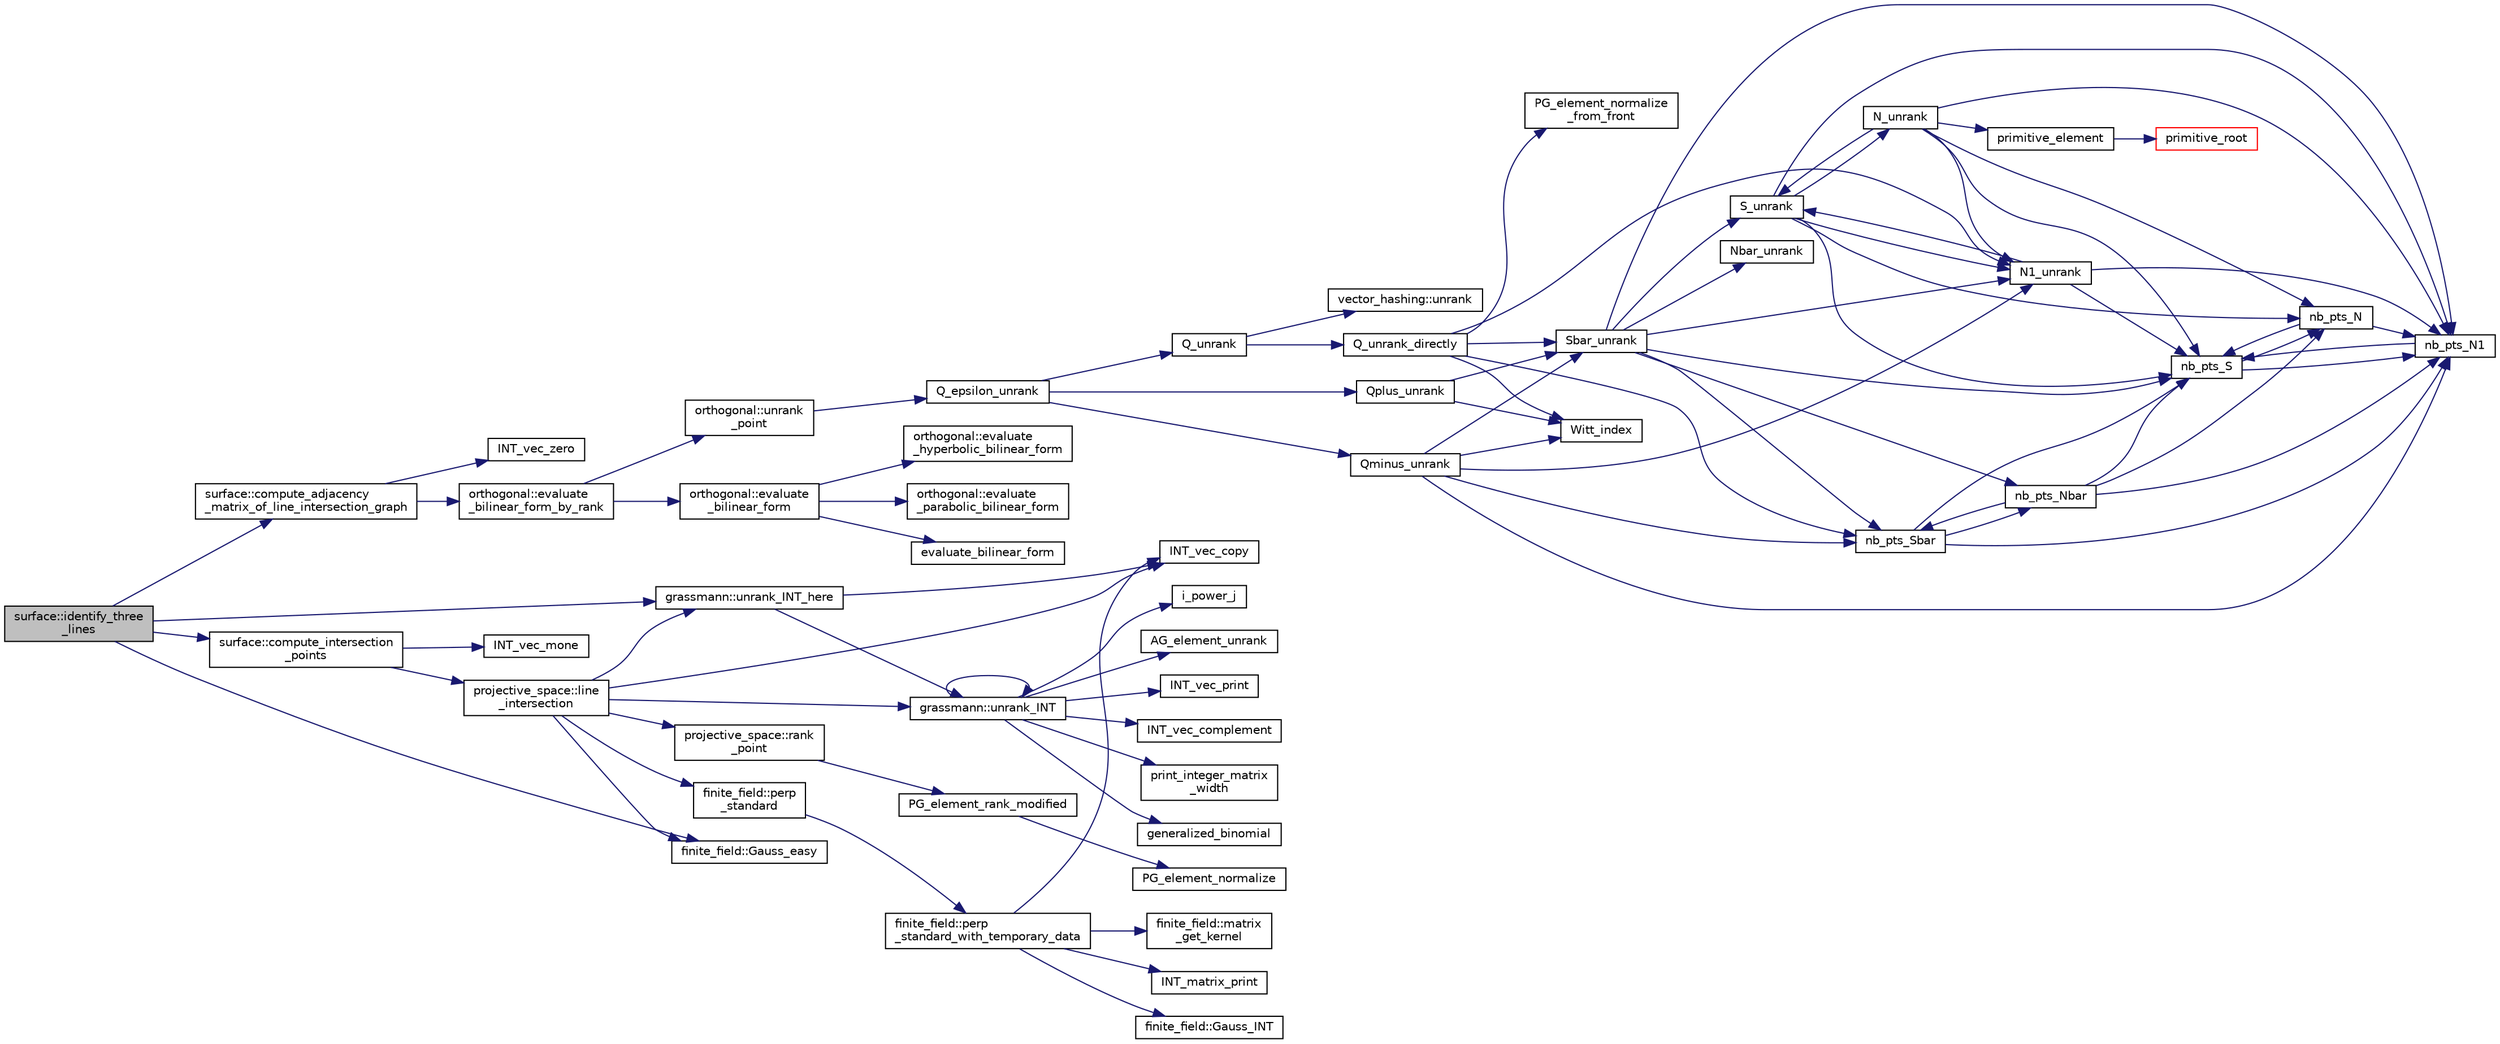 digraph "surface::identify_three_lines"
{
  edge [fontname="Helvetica",fontsize="10",labelfontname="Helvetica",labelfontsize="10"];
  node [fontname="Helvetica",fontsize="10",shape=record];
  rankdir="LR";
  Node2501 [label="surface::identify_three\l_lines",height=0.2,width=0.4,color="black", fillcolor="grey75", style="filled", fontcolor="black"];
  Node2501 -> Node2502 [color="midnightblue",fontsize="10",style="solid",fontname="Helvetica"];
  Node2502 [label="surface::compute_adjacency\l_matrix_of_line_intersection_graph",height=0.2,width=0.4,color="black", fillcolor="white", style="filled",URL="$d5/d88/classsurface.html#ac5787faa49029a5d56971271bb59f9f1"];
  Node2502 -> Node2503 [color="midnightblue",fontsize="10",style="solid",fontname="Helvetica"];
  Node2503 [label="INT_vec_zero",height=0.2,width=0.4,color="black", fillcolor="white", style="filled",URL="$df/dbf/sajeeb_8_c.html#aa8c9c7977203577026080f546fe4980f"];
  Node2502 -> Node2504 [color="midnightblue",fontsize="10",style="solid",fontname="Helvetica"];
  Node2504 [label="orthogonal::evaluate\l_bilinear_form_by_rank",height=0.2,width=0.4,color="black", fillcolor="white", style="filled",URL="$d7/daa/classorthogonal.html#ab4f6117f55f6fbd0fb2bd8b4c8d981bf"];
  Node2504 -> Node2505 [color="midnightblue",fontsize="10",style="solid",fontname="Helvetica"];
  Node2505 [label="orthogonal::unrank\l_point",height=0.2,width=0.4,color="black", fillcolor="white", style="filled",URL="$d7/daa/classorthogonal.html#ab655117100f7c66c19817b84ac5ac0a0"];
  Node2505 -> Node2506 [color="midnightblue",fontsize="10",style="solid",fontname="Helvetica"];
  Node2506 [label="Q_epsilon_unrank",height=0.2,width=0.4,color="black", fillcolor="white", style="filled",URL="$d4/d67/geometry_8h.html#af162c4d30d4a6528299e37551c353e7b"];
  Node2506 -> Node2507 [color="midnightblue",fontsize="10",style="solid",fontname="Helvetica"];
  Node2507 [label="Q_unrank",height=0.2,width=0.4,color="black", fillcolor="white", style="filled",URL="$db/da0/lib_2foundations_2geometry_2orthogonal__points_8_c.html#a6d02923d5b54ef796934e753e6f5b65b"];
  Node2507 -> Node2508 [color="midnightblue",fontsize="10",style="solid",fontname="Helvetica"];
  Node2508 [label="vector_hashing::unrank",height=0.2,width=0.4,color="black", fillcolor="white", style="filled",URL="$d8/daa/classvector__hashing.html#abbebd3a96a6d27a34b9b49af99e2ed3d"];
  Node2507 -> Node2509 [color="midnightblue",fontsize="10",style="solid",fontname="Helvetica"];
  Node2509 [label="Q_unrank_directly",height=0.2,width=0.4,color="black", fillcolor="white", style="filled",URL="$db/da0/lib_2foundations_2geometry_2orthogonal__points_8_c.html#a105e7e72249e78fcf0785c69099d90ce"];
  Node2509 -> Node2510 [color="midnightblue",fontsize="10",style="solid",fontname="Helvetica"];
  Node2510 [label="Witt_index",height=0.2,width=0.4,color="black", fillcolor="white", style="filled",URL="$db/da0/lib_2foundations_2geometry_2orthogonal__points_8_c.html#ab3483ecb9859a6758f82b5327da50534"];
  Node2509 -> Node2511 [color="midnightblue",fontsize="10",style="solid",fontname="Helvetica"];
  Node2511 [label="nb_pts_Sbar",height=0.2,width=0.4,color="black", fillcolor="white", style="filled",URL="$db/da0/lib_2foundations_2geometry_2orthogonal__points_8_c.html#a986dda26505c9934c771578b084f67cc"];
  Node2511 -> Node2512 [color="midnightblue",fontsize="10",style="solid",fontname="Helvetica"];
  Node2512 [label="nb_pts_S",height=0.2,width=0.4,color="black", fillcolor="white", style="filled",URL="$db/da0/lib_2foundations_2geometry_2orthogonal__points_8_c.html#a9bc3dec6e722644d182738102c3e04f3"];
  Node2512 -> Node2513 [color="midnightblue",fontsize="10",style="solid",fontname="Helvetica"];
  Node2513 [label="nb_pts_N",height=0.2,width=0.4,color="black", fillcolor="white", style="filled",URL="$db/da0/lib_2foundations_2geometry_2orthogonal__points_8_c.html#a93e16898c27b1d1c0a6405a7b0615ba6"];
  Node2513 -> Node2512 [color="midnightblue",fontsize="10",style="solid",fontname="Helvetica"];
  Node2513 -> Node2514 [color="midnightblue",fontsize="10",style="solid",fontname="Helvetica"];
  Node2514 [label="nb_pts_N1",height=0.2,width=0.4,color="black", fillcolor="white", style="filled",URL="$db/da0/lib_2foundations_2geometry_2orthogonal__points_8_c.html#ae0f2e1c76523db67b4ec9629ccc35bc6"];
  Node2514 -> Node2512 [color="midnightblue",fontsize="10",style="solid",fontname="Helvetica"];
  Node2512 -> Node2514 [color="midnightblue",fontsize="10",style="solid",fontname="Helvetica"];
  Node2511 -> Node2515 [color="midnightblue",fontsize="10",style="solid",fontname="Helvetica"];
  Node2515 [label="nb_pts_Nbar",height=0.2,width=0.4,color="black", fillcolor="white", style="filled",URL="$db/da0/lib_2foundations_2geometry_2orthogonal__points_8_c.html#a51b4684a176c6841fd3cd6c34c684c2c"];
  Node2515 -> Node2511 [color="midnightblue",fontsize="10",style="solid",fontname="Helvetica"];
  Node2515 -> Node2513 [color="midnightblue",fontsize="10",style="solid",fontname="Helvetica"];
  Node2515 -> Node2512 [color="midnightblue",fontsize="10",style="solid",fontname="Helvetica"];
  Node2515 -> Node2514 [color="midnightblue",fontsize="10",style="solid",fontname="Helvetica"];
  Node2511 -> Node2514 [color="midnightblue",fontsize="10",style="solid",fontname="Helvetica"];
  Node2509 -> Node2516 [color="midnightblue",fontsize="10",style="solid",fontname="Helvetica"];
  Node2516 [label="Sbar_unrank",height=0.2,width=0.4,color="black", fillcolor="white", style="filled",URL="$db/da0/lib_2foundations_2geometry_2orthogonal__points_8_c.html#a65d9b9ccfff12dd92f4f4e8360701c98"];
  Node2516 -> Node2511 [color="midnightblue",fontsize="10",style="solid",fontname="Helvetica"];
  Node2516 -> Node2512 [color="midnightblue",fontsize="10",style="solid",fontname="Helvetica"];
  Node2516 -> Node2517 [color="midnightblue",fontsize="10",style="solid",fontname="Helvetica"];
  Node2517 [label="S_unrank",height=0.2,width=0.4,color="black", fillcolor="white", style="filled",URL="$db/da0/lib_2foundations_2geometry_2orthogonal__points_8_c.html#a18964a35af25f1b4a85f4eaeb1543d92"];
  Node2517 -> Node2512 [color="midnightblue",fontsize="10",style="solid",fontname="Helvetica"];
  Node2517 -> Node2513 [color="midnightblue",fontsize="10",style="solid",fontname="Helvetica"];
  Node2517 -> Node2514 [color="midnightblue",fontsize="10",style="solid",fontname="Helvetica"];
  Node2517 -> Node2518 [color="midnightblue",fontsize="10",style="solid",fontname="Helvetica"];
  Node2518 [label="N_unrank",height=0.2,width=0.4,color="black", fillcolor="white", style="filled",URL="$db/da0/lib_2foundations_2geometry_2orthogonal__points_8_c.html#ab79724bd19da3bc1b383550113f9d7aa"];
  Node2518 -> Node2512 [color="midnightblue",fontsize="10",style="solid",fontname="Helvetica"];
  Node2518 -> Node2513 [color="midnightblue",fontsize="10",style="solid",fontname="Helvetica"];
  Node2518 -> Node2517 [color="midnightblue",fontsize="10",style="solid",fontname="Helvetica"];
  Node2518 -> Node2514 [color="midnightblue",fontsize="10",style="solid",fontname="Helvetica"];
  Node2518 -> Node2519 [color="midnightblue",fontsize="10",style="solid",fontname="Helvetica"];
  Node2519 [label="N1_unrank",height=0.2,width=0.4,color="black", fillcolor="white", style="filled",URL="$db/da0/lib_2foundations_2geometry_2orthogonal__points_8_c.html#aa9427e27f7f207c1baff3a34cc5d78cf"];
  Node2519 -> Node2512 [color="midnightblue",fontsize="10",style="solid",fontname="Helvetica"];
  Node2519 -> Node2514 [color="midnightblue",fontsize="10",style="solid",fontname="Helvetica"];
  Node2519 -> Node2517 [color="midnightblue",fontsize="10",style="solid",fontname="Helvetica"];
  Node2518 -> Node2520 [color="midnightblue",fontsize="10",style="solid",fontname="Helvetica"];
  Node2520 [label="primitive_element",height=0.2,width=0.4,color="black", fillcolor="white", style="filled",URL="$db/da0/lib_2foundations_2geometry_2orthogonal__points_8_c.html#a97350390ec02c8cd9f54751708e28768"];
  Node2520 -> Node2521 [color="midnightblue",fontsize="10",style="solid",fontname="Helvetica"];
  Node2521 [label="primitive_root",height=0.2,width=0.4,color="red", fillcolor="white", style="filled",URL="$de/dc5/algebra__and__number__theory_8h.html#a0b6f7619d12ff2c4e60b852b820b0972"];
  Node2517 -> Node2519 [color="midnightblue",fontsize="10",style="solid",fontname="Helvetica"];
  Node2516 -> Node2515 [color="midnightblue",fontsize="10",style="solid",fontname="Helvetica"];
  Node2516 -> Node2514 [color="midnightblue",fontsize="10",style="solid",fontname="Helvetica"];
  Node2516 -> Node2523 [color="midnightblue",fontsize="10",style="solid",fontname="Helvetica"];
  Node2523 [label="Nbar_unrank",height=0.2,width=0.4,color="black", fillcolor="white", style="filled",URL="$db/da0/lib_2foundations_2geometry_2orthogonal__points_8_c.html#ad641d8fb061c898a2c18266e263fb278"];
  Node2516 -> Node2519 [color="midnightblue",fontsize="10",style="solid",fontname="Helvetica"];
  Node2509 -> Node2524 [color="midnightblue",fontsize="10",style="solid",fontname="Helvetica"];
  Node2524 [label="PG_element_normalize\l_from_front",height=0.2,width=0.4,color="black", fillcolor="white", style="filled",URL="$d4/d67/geometry_8h.html#af675caf5f9975573455c8d93cb56bf95"];
  Node2509 -> Node2519 [color="midnightblue",fontsize="10",style="solid",fontname="Helvetica"];
  Node2506 -> Node2525 [color="midnightblue",fontsize="10",style="solid",fontname="Helvetica"];
  Node2525 [label="Qplus_unrank",height=0.2,width=0.4,color="black", fillcolor="white", style="filled",URL="$db/da0/lib_2foundations_2geometry_2orthogonal__points_8_c.html#ad50512edd586919700e033744b4a03c8"];
  Node2525 -> Node2510 [color="midnightblue",fontsize="10",style="solid",fontname="Helvetica"];
  Node2525 -> Node2516 [color="midnightblue",fontsize="10",style="solid",fontname="Helvetica"];
  Node2506 -> Node2526 [color="midnightblue",fontsize="10",style="solid",fontname="Helvetica"];
  Node2526 [label="Qminus_unrank",height=0.2,width=0.4,color="black", fillcolor="white", style="filled",URL="$db/da0/lib_2foundations_2geometry_2orthogonal__points_8_c.html#ac2dd18f435ab479095b836a483c12c7d"];
  Node2526 -> Node2510 [color="midnightblue",fontsize="10",style="solid",fontname="Helvetica"];
  Node2526 -> Node2511 [color="midnightblue",fontsize="10",style="solid",fontname="Helvetica"];
  Node2526 -> Node2516 [color="midnightblue",fontsize="10",style="solid",fontname="Helvetica"];
  Node2526 -> Node2514 [color="midnightblue",fontsize="10",style="solid",fontname="Helvetica"];
  Node2526 -> Node2519 [color="midnightblue",fontsize="10",style="solid",fontname="Helvetica"];
  Node2504 -> Node2527 [color="midnightblue",fontsize="10",style="solid",fontname="Helvetica"];
  Node2527 [label="orthogonal::evaluate\l_bilinear_form",height=0.2,width=0.4,color="black", fillcolor="white", style="filled",URL="$d7/daa/classorthogonal.html#a1cb22ce04ab60e22852f610ec3fe5c98"];
  Node2527 -> Node2528 [color="midnightblue",fontsize="10",style="solid",fontname="Helvetica"];
  Node2528 [label="orthogonal::evaluate\l_hyperbolic_bilinear_form",height=0.2,width=0.4,color="black", fillcolor="white", style="filled",URL="$d7/daa/classorthogonal.html#a839dc01b1c59a23b054ccf70c00cc9c9"];
  Node2527 -> Node2529 [color="midnightblue",fontsize="10",style="solid",fontname="Helvetica"];
  Node2529 [label="orthogonal::evaluate\l_parabolic_bilinear_form",height=0.2,width=0.4,color="black", fillcolor="white", style="filled",URL="$d7/daa/classorthogonal.html#a8ee79da4c853cd384a0028cbebbbe0ee"];
  Node2527 -> Node2530 [color="midnightblue",fontsize="10",style="solid",fontname="Helvetica"];
  Node2530 [label="evaluate_bilinear_form",height=0.2,width=0.4,color="black", fillcolor="white", style="filled",URL="$d4/d67/geometry_8h.html#ab6f6bfa144b4d2700e3ed27497d83d5f"];
  Node2501 -> Node2531 [color="midnightblue",fontsize="10",style="solid",fontname="Helvetica"];
  Node2531 [label="surface::compute_intersection\l_points",height=0.2,width=0.4,color="black", fillcolor="white", style="filled",URL="$d5/d88/classsurface.html#a496b99c021b2546b0e610105d56bb549"];
  Node2531 -> Node2532 [color="midnightblue",fontsize="10",style="solid",fontname="Helvetica"];
  Node2532 [label="INT_vec_mone",height=0.2,width=0.4,color="black", fillcolor="white", style="filled",URL="$d5/db4/io__and__os_8h.html#a397bea975fe57fe81385ba156e33cfae"];
  Node2531 -> Node2533 [color="midnightblue",fontsize="10",style="solid",fontname="Helvetica"];
  Node2533 [label="projective_space::line\l_intersection",height=0.2,width=0.4,color="black", fillcolor="white", style="filled",URL="$d2/d17/classprojective__space.html#addb4eb5baf4a1396e1b3f490bc5e7b9b"];
  Node2533 -> Node2534 [color="midnightblue",fontsize="10",style="solid",fontname="Helvetica"];
  Node2534 [label="grassmann::unrank_INT",height=0.2,width=0.4,color="black", fillcolor="white", style="filled",URL="$df/d02/classgrassmann.html#a32079405b95a6da2ba1420567d762d64"];
  Node2534 -> Node2535 [color="midnightblue",fontsize="10",style="solid",fontname="Helvetica"];
  Node2535 [label="generalized_binomial",height=0.2,width=0.4,color="black", fillcolor="white", style="filled",URL="$d2/d7c/combinatorics_8_c.html#a24762dc22e45175d18ec1ec1d2556ae8"];
  Node2534 -> Node2536 [color="midnightblue",fontsize="10",style="solid",fontname="Helvetica"];
  Node2536 [label="i_power_j",height=0.2,width=0.4,color="black", fillcolor="white", style="filled",URL="$de/dc5/algebra__and__number__theory_8h.html#a39b321523e8957d701618bb5cac542b5"];
  Node2534 -> Node2537 [color="midnightblue",fontsize="10",style="solid",fontname="Helvetica"];
  Node2537 [label="AG_element_unrank",height=0.2,width=0.4,color="black", fillcolor="white", style="filled",URL="$d4/d67/geometry_8h.html#a4a33b86c87b2879b97cfa1327abe2885"];
  Node2534 -> Node2538 [color="midnightblue",fontsize="10",style="solid",fontname="Helvetica"];
  Node2538 [label="INT_vec_print",height=0.2,width=0.4,color="black", fillcolor="white", style="filled",URL="$df/dbf/sajeeb_8_c.html#a79a5901af0b47dd0d694109543c027fe"];
  Node2534 -> Node2534 [color="midnightblue",fontsize="10",style="solid",fontname="Helvetica"];
  Node2534 -> Node2539 [color="midnightblue",fontsize="10",style="solid",fontname="Helvetica"];
  Node2539 [label="INT_vec_complement",height=0.2,width=0.4,color="black", fillcolor="white", style="filled",URL="$d5/db4/io__and__os_8h.html#a2a0a724647575fcd3090c763985eb81a"];
  Node2534 -> Node2540 [color="midnightblue",fontsize="10",style="solid",fontname="Helvetica"];
  Node2540 [label="print_integer_matrix\l_width",height=0.2,width=0.4,color="black", fillcolor="white", style="filled",URL="$d5/db4/io__and__os_8h.html#aa78f3e73fc2179251bd15adbcc31573f"];
  Node2533 -> Node2541 [color="midnightblue",fontsize="10",style="solid",fontname="Helvetica"];
  Node2541 [label="finite_field::perp\l_standard",height=0.2,width=0.4,color="black", fillcolor="white", style="filled",URL="$df/d5a/classfinite__field.html#a2f5bc92908aea624a8d9179d2a9ba057"];
  Node2541 -> Node2542 [color="midnightblue",fontsize="10",style="solid",fontname="Helvetica"];
  Node2542 [label="finite_field::perp\l_standard_with_temporary_data",height=0.2,width=0.4,color="black", fillcolor="white", style="filled",URL="$df/d5a/classfinite__field.html#aae3cca9b5f19ae969a9c5349d14f41c0"];
  Node2542 -> Node2543 [color="midnightblue",fontsize="10",style="solid",fontname="Helvetica"];
  Node2543 [label="INT_vec_copy",height=0.2,width=0.4,color="black", fillcolor="white", style="filled",URL="$df/dbf/sajeeb_8_c.html#ac2d875e27e009af6ec04d17254d11075"];
  Node2542 -> Node2544 [color="midnightblue",fontsize="10",style="solid",fontname="Helvetica"];
  Node2544 [label="INT_matrix_print",height=0.2,width=0.4,color="black", fillcolor="white", style="filled",URL="$d5/db4/io__and__os_8h.html#afd4180a24bef3a2b584668a4eaf607ff"];
  Node2542 -> Node2545 [color="midnightblue",fontsize="10",style="solid",fontname="Helvetica"];
  Node2545 [label="finite_field::Gauss_INT",height=0.2,width=0.4,color="black", fillcolor="white", style="filled",URL="$df/d5a/classfinite__field.html#adb676d2e80341b53751326e3a58beb11"];
  Node2542 -> Node2546 [color="midnightblue",fontsize="10",style="solid",fontname="Helvetica"];
  Node2546 [label="finite_field::matrix\l_get_kernel",height=0.2,width=0.4,color="black", fillcolor="white", style="filled",URL="$df/d5a/classfinite__field.html#ac45780a927cee936df13d04d30d2d248"];
  Node2533 -> Node2547 [color="midnightblue",fontsize="10",style="solid",fontname="Helvetica"];
  Node2547 [label="projective_space::rank\l_point",height=0.2,width=0.4,color="black", fillcolor="white", style="filled",URL="$d2/d17/classprojective__space.html#ae99e357b4a0ada3d5dcd07e13e65326a"];
  Node2547 -> Node2548 [color="midnightblue",fontsize="10",style="solid",fontname="Helvetica"];
  Node2548 [label="PG_element_rank_modified",height=0.2,width=0.4,color="black", fillcolor="white", style="filled",URL="$d4/d67/geometry_8h.html#a9cd1a8bf5b88a038e33862f6c2c3dd36"];
  Node2548 -> Node2549 [color="midnightblue",fontsize="10",style="solid",fontname="Helvetica"];
  Node2549 [label="PG_element_normalize",height=0.2,width=0.4,color="black", fillcolor="white", style="filled",URL="$df/de4/projective_8_c.html#a5a4c3c1158bad6bab0d786c616bd0996"];
  Node2533 -> Node2550 [color="midnightblue",fontsize="10",style="solid",fontname="Helvetica"];
  Node2550 [label="grassmann::unrank_INT_here",height=0.2,width=0.4,color="black", fillcolor="white", style="filled",URL="$df/d02/classgrassmann.html#aa51bb30ed0feb7ad87d500b76e0b3cbe"];
  Node2550 -> Node2534 [color="midnightblue",fontsize="10",style="solid",fontname="Helvetica"];
  Node2550 -> Node2543 [color="midnightblue",fontsize="10",style="solid",fontname="Helvetica"];
  Node2533 -> Node2543 [color="midnightblue",fontsize="10",style="solid",fontname="Helvetica"];
  Node2533 -> Node2551 [color="midnightblue",fontsize="10",style="solid",fontname="Helvetica"];
  Node2551 [label="finite_field::Gauss_easy",height=0.2,width=0.4,color="black", fillcolor="white", style="filled",URL="$df/d5a/classfinite__field.html#a32761bf6c4a41f24b7193352127db8e7"];
  Node2501 -> Node2550 [color="midnightblue",fontsize="10",style="solid",fontname="Helvetica"];
  Node2501 -> Node2551 [color="midnightblue",fontsize="10",style="solid",fontname="Helvetica"];
}

